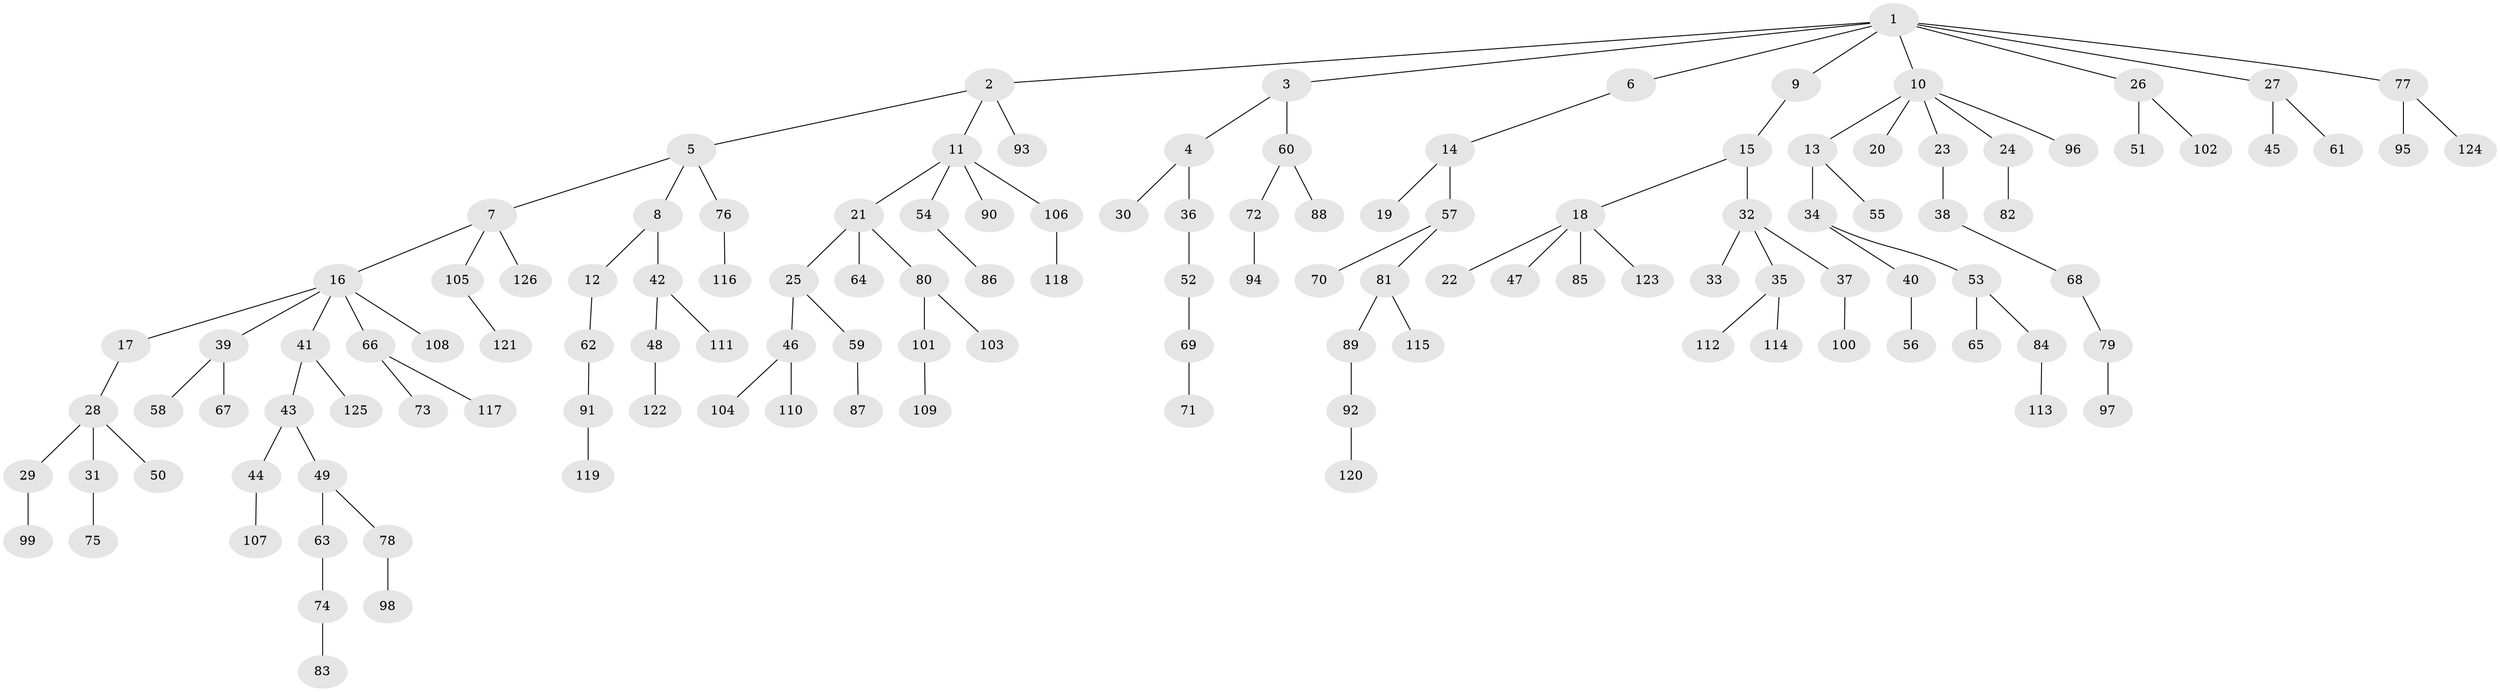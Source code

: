 // Generated by graph-tools (version 1.1) at 2025/02/03/09/25 03:02:20]
// undirected, 126 vertices, 125 edges
graph export_dot {
graph [start="1"]
  node [color=gray90,style=filled];
  1;
  2;
  3;
  4;
  5;
  6;
  7;
  8;
  9;
  10;
  11;
  12;
  13;
  14;
  15;
  16;
  17;
  18;
  19;
  20;
  21;
  22;
  23;
  24;
  25;
  26;
  27;
  28;
  29;
  30;
  31;
  32;
  33;
  34;
  35;
  36;
  37;
  38;
  39;
  40;
  41;
  42;
  43;
  44;
  45;
  46;
  47;
  48;
  49;
  50;
  51;
  52;
  53;
  54;
  55;
  56;
  57;
  58;
  59;
  60;
  61;
  62;
  63;
  64;
  65;
  66;
  67;
  68;
  69;
  70;
  71;
  72;
  73;
  74;
  75;
  76;
  77;
  78;
  79;
  80;
  81;
  82;
  83;
  84;
  85;
  86;
  87;
  88;
  89;
  90;
  91;
  92;
  93;
  94;
  95;
  96;
  97;
  98;
  99;
  100;
  101;
  102;
  103;
  104;
  105;
  106;
  107;
  108;
  109;
  110;
  111;
  112;
  113;
  114;
  115;
  116;
  117;
  118;
  119;
  120;
  121;
  122;
  123;
  124;
  125;
  126;
  1 -- 2;
  1 -- 3;
  1 -- 6;
  1 -- 9;
  1 -- 10;
  1 -- 26;
  1 -- 27;
  1 -- 77;
  2 -- 5;
  2 -- 11;
  2 -- 93;
  3 -- 4;
  3 -- 60;
  4 -- 30;
  4 -- 36;
  5 -- 7;
  5 -- 8;
  5 -- 76;
  6 -- 14;
  7 -- 16;
  7 -- 105;
  7 -- 126;
  8 -- 12;
  8 -- 42;
  9 -- 15;
  10 -- 13;
  10 -- 20;
  10 -- 23;
  10 -- 24;
  10 -- 96;
  11 -- 21;
  11 -- 54;
  11 -- 90;
  11 -- 106;
  12 -- 62;
  13 -- 34;
  13 -- 55;
  14 -- 19;
  14 -- 57;
  15 -- 18;
  15 -- 32;
  16 -- 17;
  16 -- 39;
  16 -- 41;
  16 -- 66;
  16 -- 108;
  17 -- 28;
  18 -- 22;
  18 -- 47;
  18 -- 85;
  18 -- 123;
  21 -- 25;
  21 -- 64;
  21 -- 80;
  23 -- 38;
  24 -- 82;
  25 -- 46;
  25 -- 59;
  26 -- 51;
  26 -- 102;
  27 -- 45;
  27 -- 61;
  28 -- 29;
  28 -- 31;
  28 -- 50;
  29 -- 99;
  31 -- 75;
  32 -- 33;
  32 -- 35;
  32 -- 37;
  34 -- 40;
  34 -- 53;
  35 -- 112;
  35 -- 114;
  36 -- 52;
  37 -- 100;
  38 -- 68;
  39 -- 58;
  39 -- 67;
  40 -- 56;
  41 -- 43;
  41 -- 125;
  42 -- 48;
  42 -- 111;
  43 -- 44;
  43 -- 49;
  44 -- 107;
  46 -- 104;
  46 -- 110;
  48 -- 122;
  49 -- 63;
  49 -- 78;
  52 -- 69;
  53 -- 65;
  53 -- 84;
  54 -- 86;
  57 -- 70;
  57 -- 81;
  59 -- 87;
  60 -- 72;
  60 -- 88;
  62 -- 91;
  63 -- 74;
  66 -- 73;
  66 -- 117;
  68 -- 79;
  69 -- 71;
  72 -- 94;
  74 -- 83;
  76 -- 116;
  77 -- 95;
  77 -- 124;
  78 -- 98;
  79 -- 97;
  80 -- 101;
  80 -- 103;
  81 -- 89;
  81 -- 115;
  84 -- 113;
  89 -- 92;
  91 -- 119;
  92 -- 120;
  101 -- 109;
  105 -- 121;
  106 -- 118;
}
